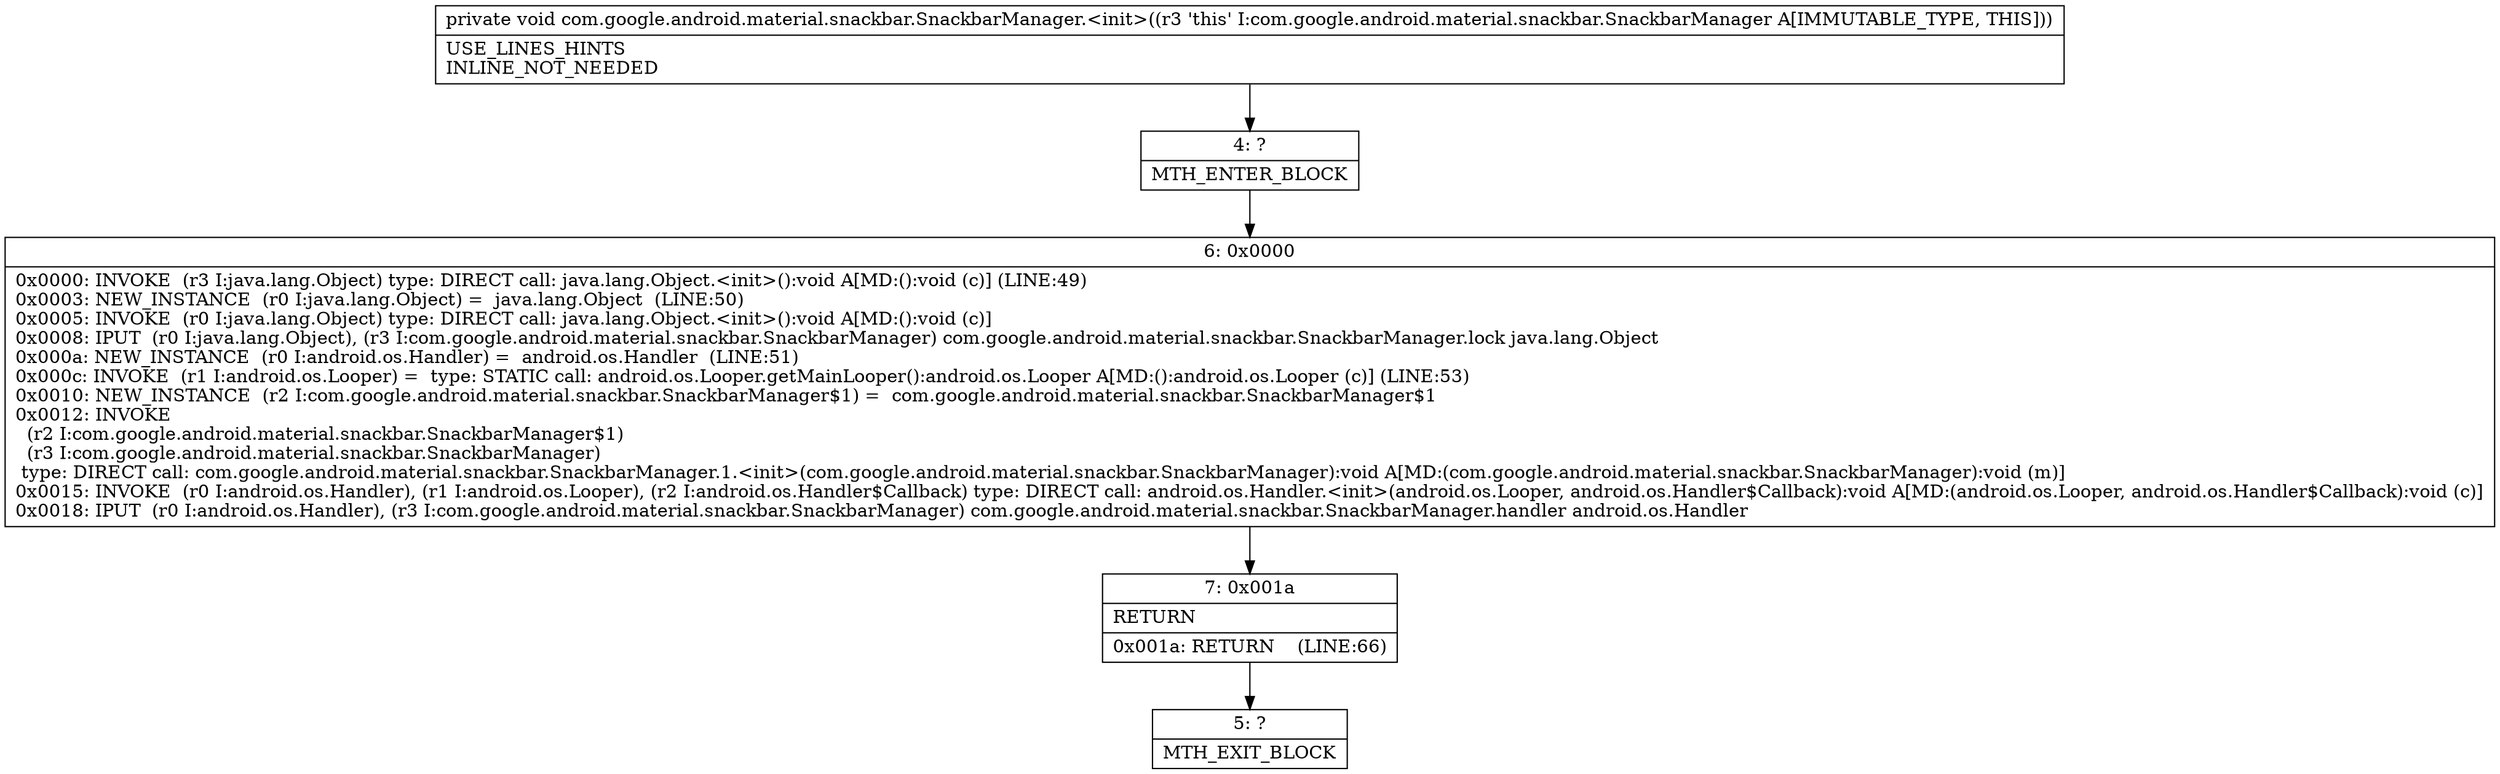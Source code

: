 digraph "CFG forcom.google.android.material.snackbar.SnackbarManager.\<init\>()V" {
Node_4 [shape=record,label="{4\:\ ?|MTH_ENTER_BLOCK\l}"];
Node_6 [shape=record,label="{6\:\ 0x0000|0x0000: INVOKE  (r3 I:java.lang.Object) type: DIRECT call: java.lang.Object.\<init\>():void A[MD:():void (c)] (LINE:49)\l0x0003: NEW_INSTANCE  (r0 I:java.lang.Object) =  java.lang.Object  (LINE:50)\l0x0005: INVOKE  (r0 I:java.lang.Object) type: DIRECT call: java.lang.Object.\<init\>():void A[MD:():void (c)]\l0x0008: IPUT  (r0 I:java.lang.Object), (r3 I:com.google.android.material.snackbar.SnackbarManager) com.google.android.material.snackbar.SnackbarManager.lock java.lang.Object \l0x000a: NEW_INSTANCE  (r0 I:android.os.Handler) =  android.os.Handler  (LINE:51)\l0x000c: INVOKE  (r1 I:android.os.Looper) =  type: STATIC call: android.os.Looper.getMainLooper():android.os.Looper A[MD:():android.os.Looper (c)] (LINE:53)\l0x0010: NEW_INSTANCE  (r2 I:com.google.android.material.snackbar.SnackbarManager$1) =  com.google.android.material.snackbar.SnackbarManager$1 \l0x0012: INVOKE  \l  (r2 I:com.google.android.material.snackbar.SnackbarManager$1)\l  (r3 I:com.google.android.material.snackbar.SnackbarManager)\l type: DIRECT call: com.google.android.material.snackbar.SnackbarManager.1.\<init\>(com.google.android.material.snackbar.SnackbarManager):void A[MD:(com.google.android.material.snackbar.SnackbarManager):void (m)]\l0x0015: INVOKE  (r0 I:android.os.Handler), (r1 I:android.os.Looper), (r2 I:android.os.Handler$Callback) type: DIRECT call: android.os.Handler.\<init\>(android.os.Looper, android.os.Handler$Callback):void A[MD:(android.os.Looper, android.os.Handler$Callback):void (c)]\l0x0018: IPUT  (r0 I:android.os.Handler), (r3 I:com.google.android.material.snackbar.SnackbarManager) com.google.android.material.snackbar.SnackbarManager.handler android.os.Handler \l}"];
Node_7 [shape=record,label="{7\:\ 0x001a|RETURN\l|0x001a: RETURN    (LINE:66)\l}"];
Node_5 [shape=record,label="{5\:\ ?|MTH_EXIT_BLOCK\l}"];
MethodNode[shape=record,label="{private void com.google.android.material.snackbar.SnackbarManager.\<init\>((r3 'this' I:com.google.android.material.snackbar.SnackbarManager A[IMMUTABLE_TYPE, THIS]))  | USE_LINES_HINTS\lINLINE_NOT_NEEDED\l}"];
MethodNode -> Node_4;Node_4 -> Node_6;
Node_6 -> Node_7;
Node_7 -> Node_5;
}

